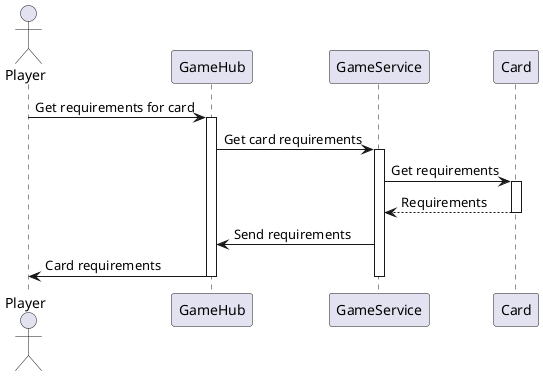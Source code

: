 @startuml GetCardRequirements

actor "Player" as Player
participant "GameHub" as Hub
participant "GameService" as GameSvc
participant "Card" as Card

Player -> Hub: Get requirements for card
activate Hub
Hub -> GameSvc: Get card requirements
activate GameSvc
GameSvc -> Card: Get requirements
activate Card
Card --> GameSvc: Requirements
deactivate Card

GameSvc -> Hub: Send requirements
Hub -> Player: Card requirements
deactivate GameSvc
deactivate Hub

@enduml
